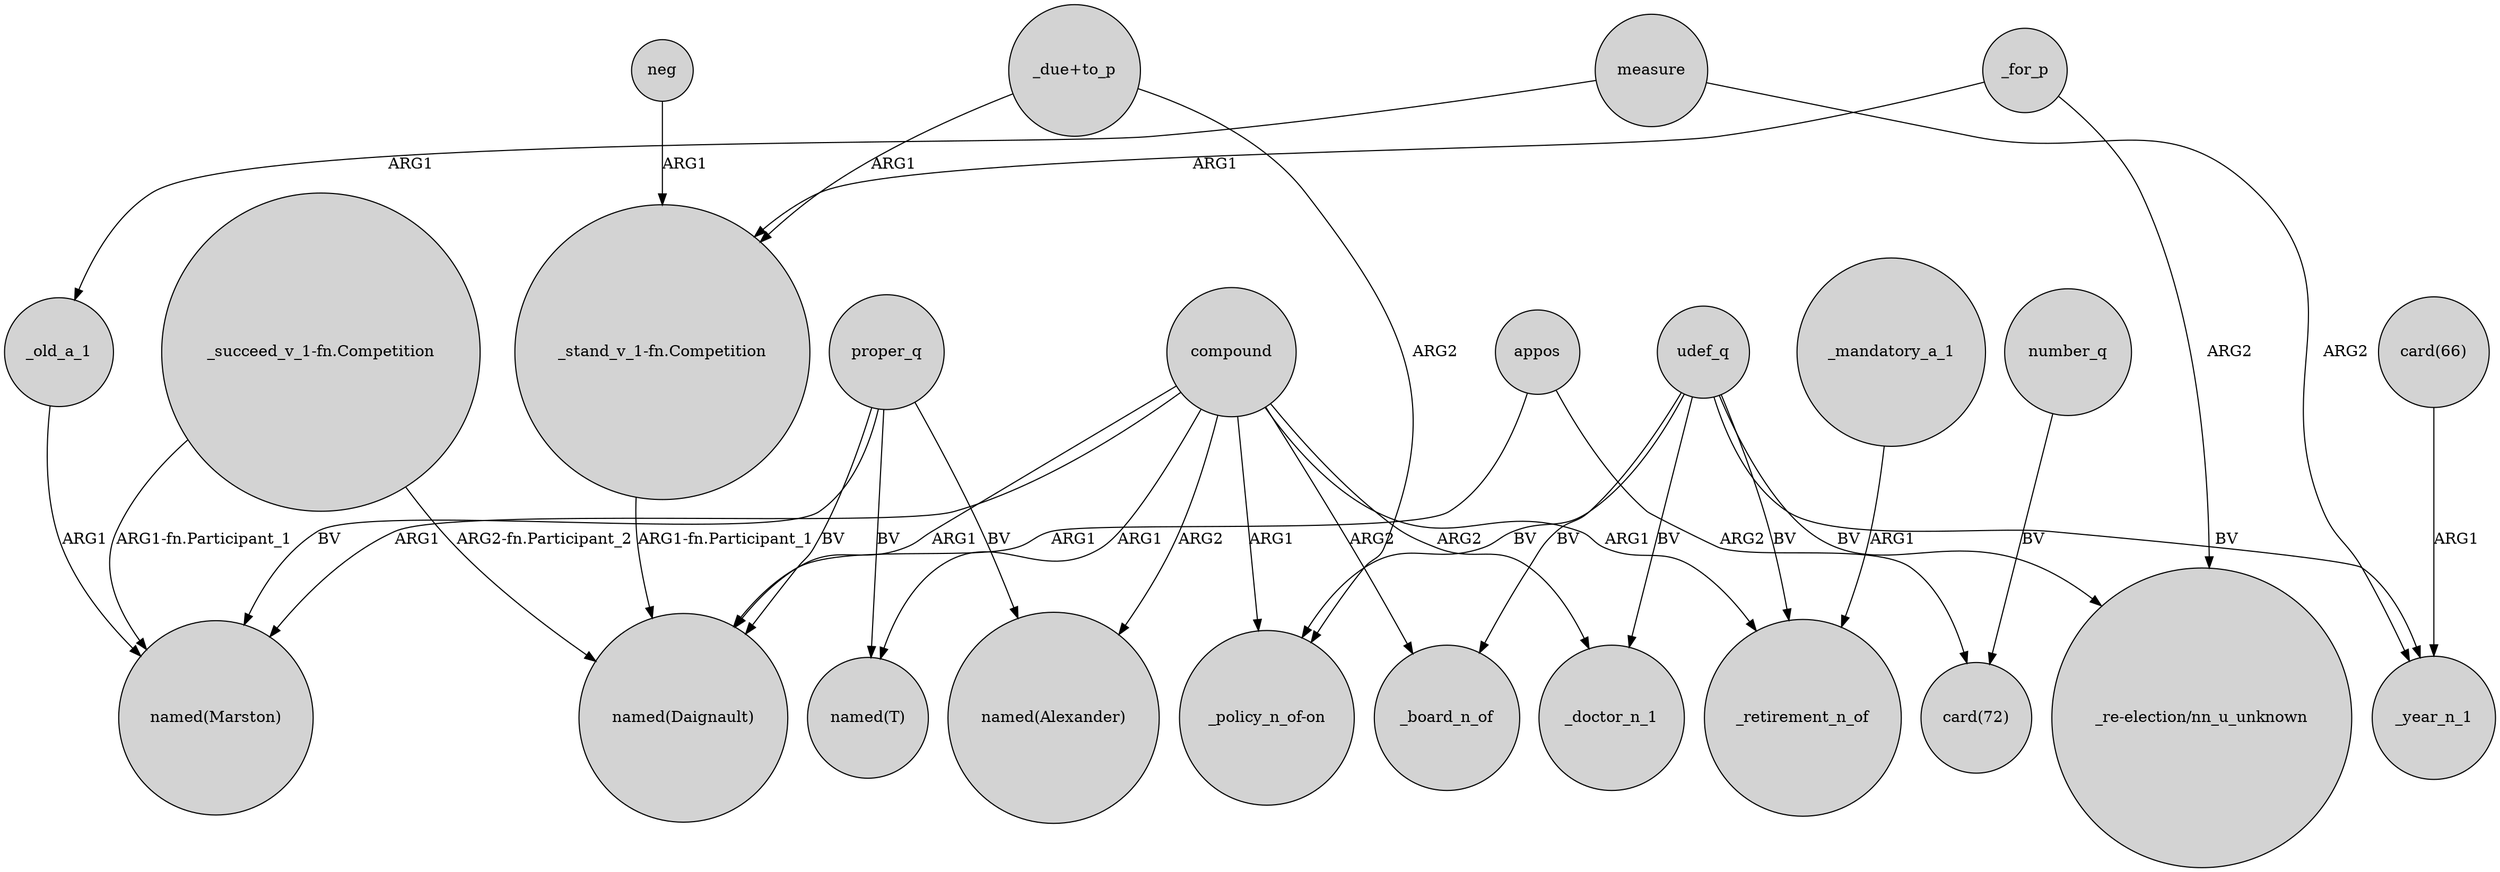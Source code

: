 digraph {
	node [shape=circle style=filled]
	"_stand_v_1-fn.Competition" -> "named(Daignault)" [label="ARG1-fn.Participant_1"]
	"_due+to_p" -> "_stand_v_1-fn.Competition" [label=ARG1]
	"_succeed_v_1-fn.Competition" -> "named(Daignault)" [label="ARG2-fn.Participant_2"]
	compound -> "named(T)" [label=ARG1]
	udef_q -> "_re-election/nn_u_unknown" [label=BV]
	proper_q -> "named(Daignault)" [label=BV]
	_old_a_1 -> "named(Marston)" [label=ARG1]
	proper_q -> "named(Alexander)" [label=BV]
	compound -> _retirement_n_of [label=ARG1]
	"_due+to_p" -> "_policy_n_of-on" [label=ARG2]
	measure -> _old_a_1 [label=ARG1]
	appos -> "card(72)" [label=ARG2]
	"_succeed_v_1-fn.Competition" -> "named(Marston)" [label="ARG1-fn.Participant_1"]
	proper_q -> "named(Marston)" [label=BV]
	measure -> _year_n_1 [label=ARG2]
	compound -> "_policy_n_of-on" [label=ARG1]
	compound -> "named(Alexander)" [label=ARG2]
	_mandatory_a_1 -> _retirement_n_of [label=ARG1]
	"card(66)" -> _year_n_1 [label=ARG1]
	neg -> "_stand_v_1-fn.Competition" [label=ARG1]
	compound -> "named(Daignault)" [label=ARG1]
	udef_q -> _retirement_n_of [label=BV]
	udef_q -> _board_n_of [label=BV]
	compound -> "named(Marston)" [label=ARG1]
	appos -> "named(Daignault)" [label=ARG1]
	udef_q -> _doctor_n_1 [label=BV]
	_for_p -> "_stand_v_1-fn.Competition" [label=ARG1]
	compound -> _board_n_of [label=ARG2]
	number_q -> "card(72)" [label=BV]
	proper_q -> "named(T)" [label=BV]
	udef_q -> _year_n_1 [label=BV]
	_for_p -> "_re-election/nn_u_unknown" [label=ARG2]
	udef_q -> "_policy_n_of-on" [label=BV]
	compound -> _doctor_n_1 [label=ARG2]
}
